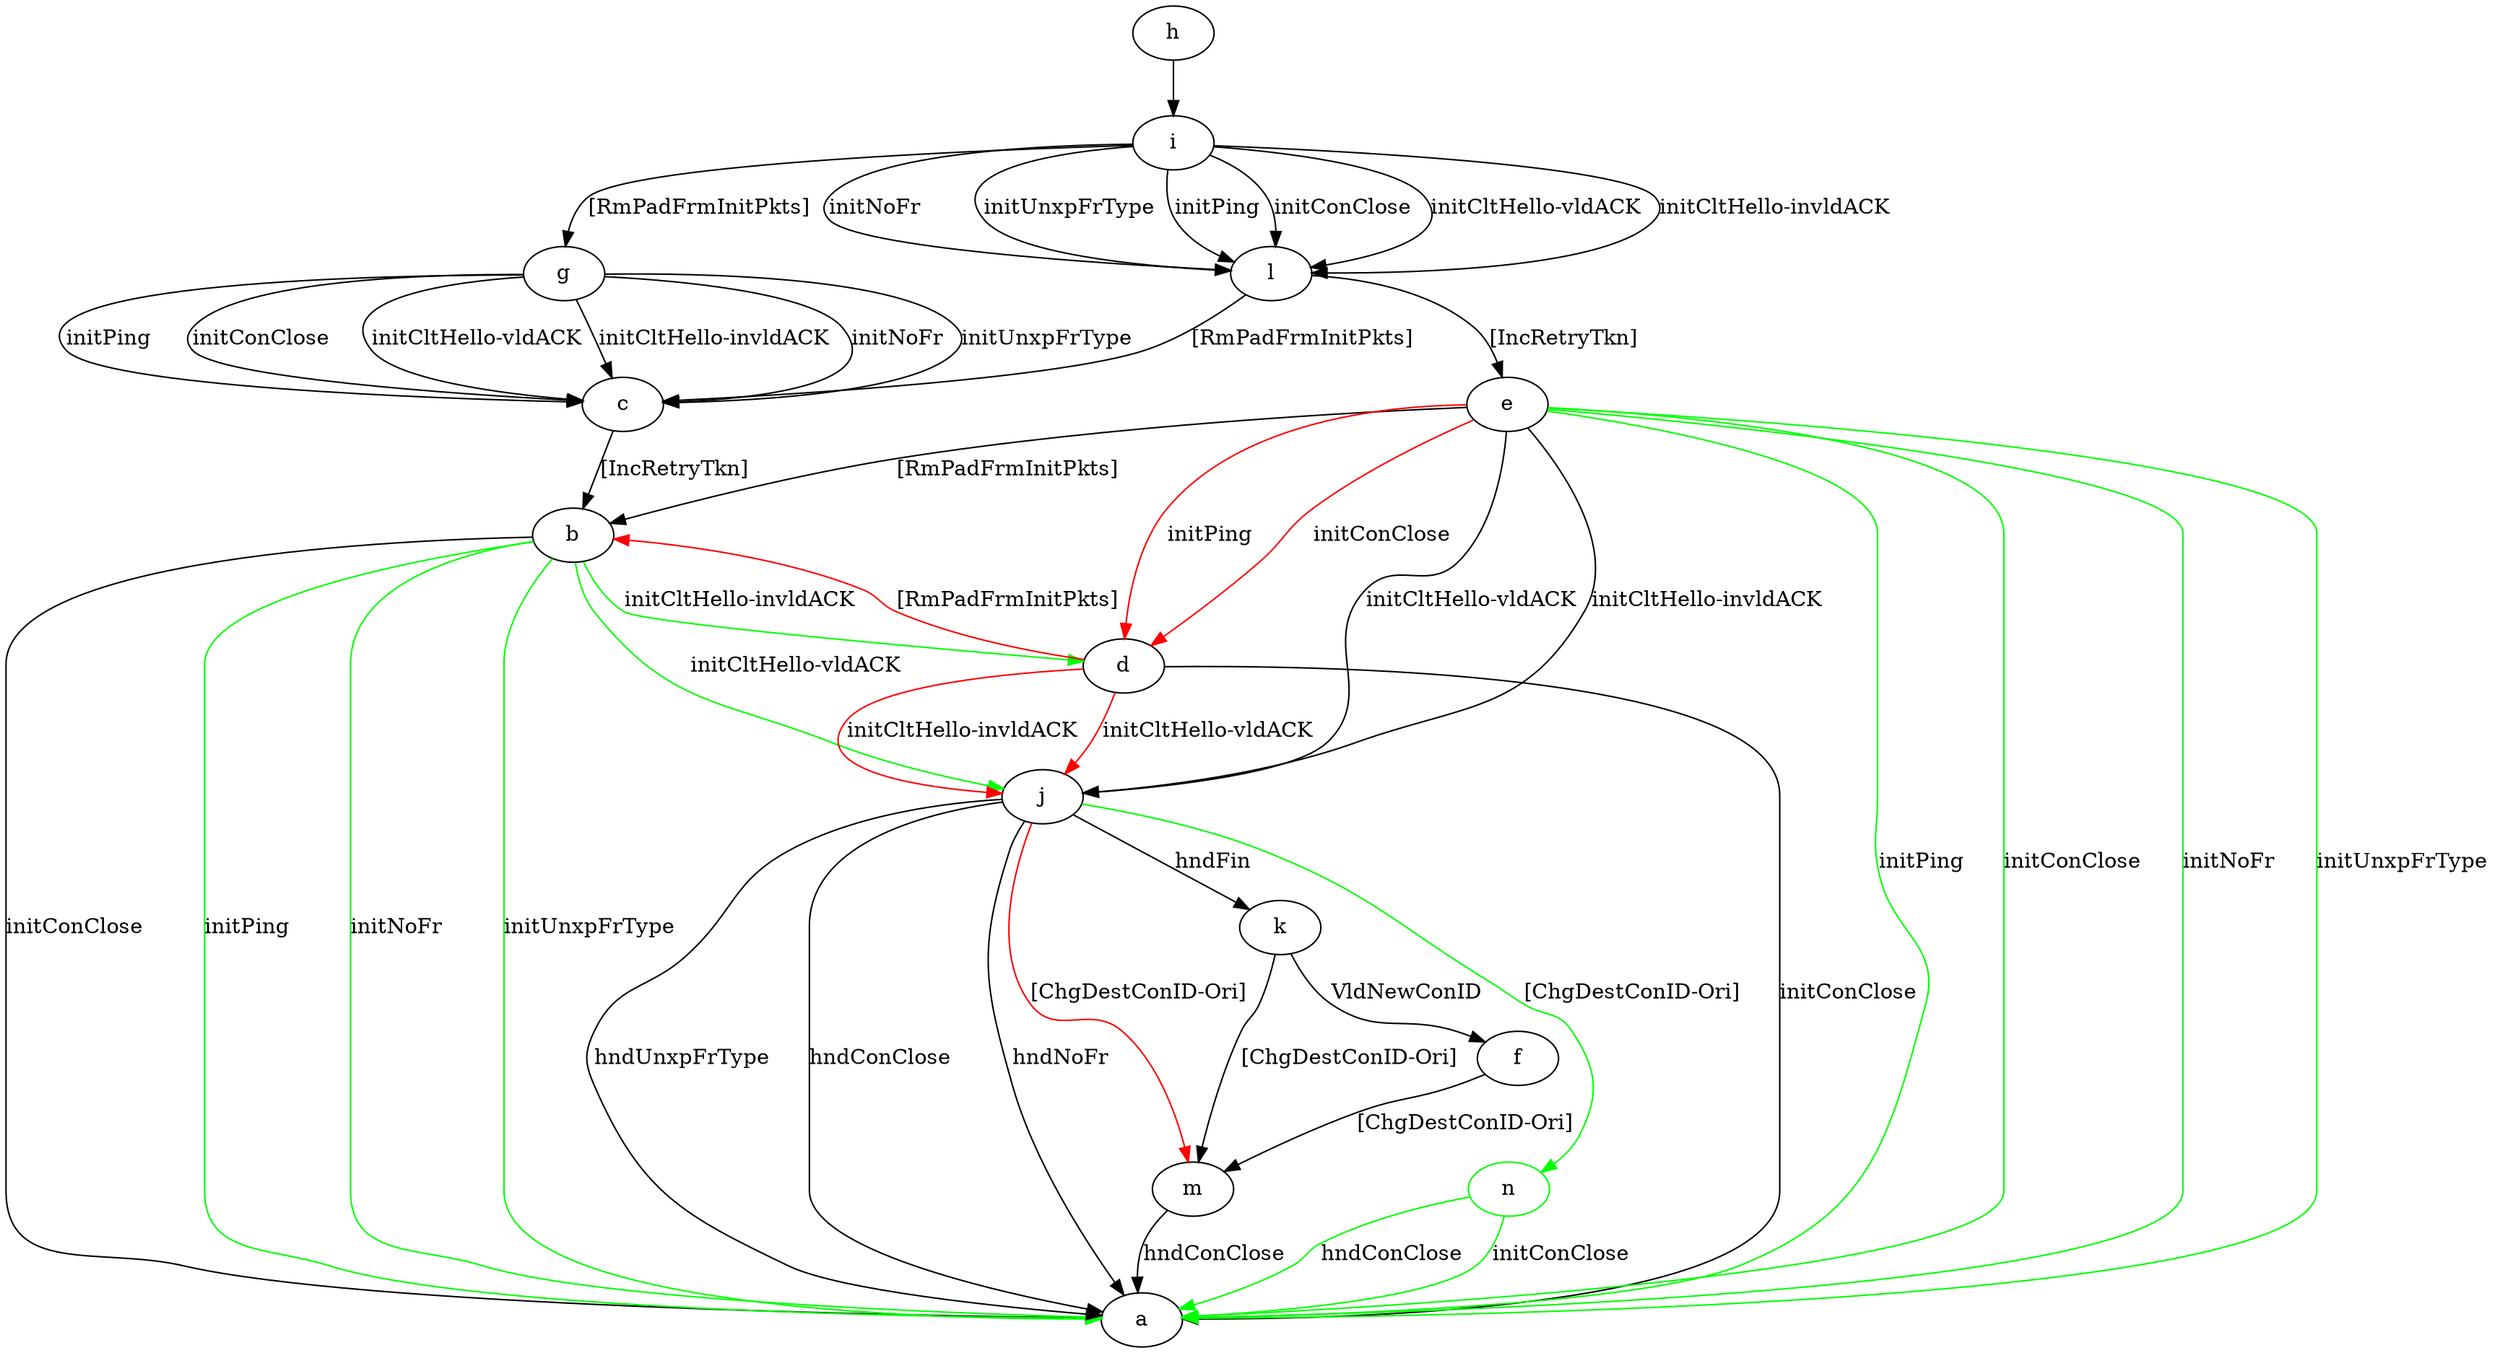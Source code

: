 digraph "" {
	b -> a	[key=0,
		label="initConClose "];
	b -> a	[key=1,
		color=green,
		label="initPing "];
	b -> a	[key=2,
		color=green,
		label="initNoFr "];
	b -> a	[key=3,
		color=green,
		label="initUnxpFrType "];
	b -> d	[key=0,
		color=green,
		label="initCltHello-invldACK "];
	b -> j	[key=0,
		color=green,
		label="initCltHello-vldACK "];
	c -> b	[key=0,
		label="[IncRetryTkn] "];
	d -> a	[key=0,
		label="initConClose "];
	d -> b	[key=0,
		color=red,
		label="[RmPadFrmInitPkts] "];
	d -> j	[key=0,
		color=red,
		label="initCltHello-vldACK "];
	d -> j	[key=1,
		color=red,
		label="initCltHello-invldACK "];
	e -> a	[key=0,
		color=green,
		label="initPing "];
	e -> a	[key=1,
		color=green,
		label="initConClose "];
	e -> a	[key=2,
		color=green,
		label="initNoFr "];
	e -> a	[key=3,
		color=green,
		label="initUnxpFrType "];
	e -> b	[key=0,
		label="[RmPadFrmInitPkts] "];
	e -> d	[key=0,
		color=red,
		label="initPing "];
	e -> d	[key=1,
		color=red,
		label="initConClose "];
	e -> j	[key=0,
		label="initCltHello-vldACK "];
	e -> j	[key=1,
		label="initCltHello-invldACK "];
	f -> m	[key=0,
		label="[ChgDestConID-Ori] "];
	g -> c	[key=0,
		label="initPing "];
	g -> c	[key=1,
		label="initConClose "];
	g -> c	[key=2,
		label="initCltHello-vldACK "];
	g -> c	[key=3,
		label="initCltHello-invldACK "];
	g -> c	[key=4,
		label="initNoFr "];
	g -> c	[key=5,
		label="initUnxpFrType "];
	h -> i	[key=0];
	i -> g	[key=0,
		label="[RmPadFrmInitPkts] "];
	i -> l	[key=0,
		label="initPing "];
	i -> l	[key=1,
		label="initConClose "];
	i -> l	[key=2,
		label="initCltHello-vldACK "];
	i -> l	[key=3,
		label="initCltHello-invldACK "];
	i -> l	[key=4,
		label="initNoFr "];
	i -> l	[key=5,
		label="initUnxpFrType "];
	j -> a	[key=0,
		label="hndNoFr "];
	j -> a	[key=1,
		label="hndUnxpFrType "];
	j -> a	[key=2,
		label="hndConClose "];
	j -> k	[key=0,
		label="hndFin "];
	j -> m	[key=0,
		color=red,
		label="[ChgDestConID-Ori] "];
	n	[color=green];
	j -> n	[key=0,
		color=green,
		label="[ChgDestConID-Ori] "];
	k -> f	[key=0,
		label="VldNewConID "];
	k -> m	[key=0,
		label="[ChgDestConID-Ori] "];
	l -> c	[key=0,
		label="[RmPadFrmInitPkts] "];
	l -> e	[key=0,
		label="[IncRetryTkn] "];
	m -> a	[key=0,
		label="hndConClose "];
	n -> a	[key=0,
		color=green,
		label="initConClose "];
	n -> a	[key=1,
		color=green,
		label="hndConClose "];
}
